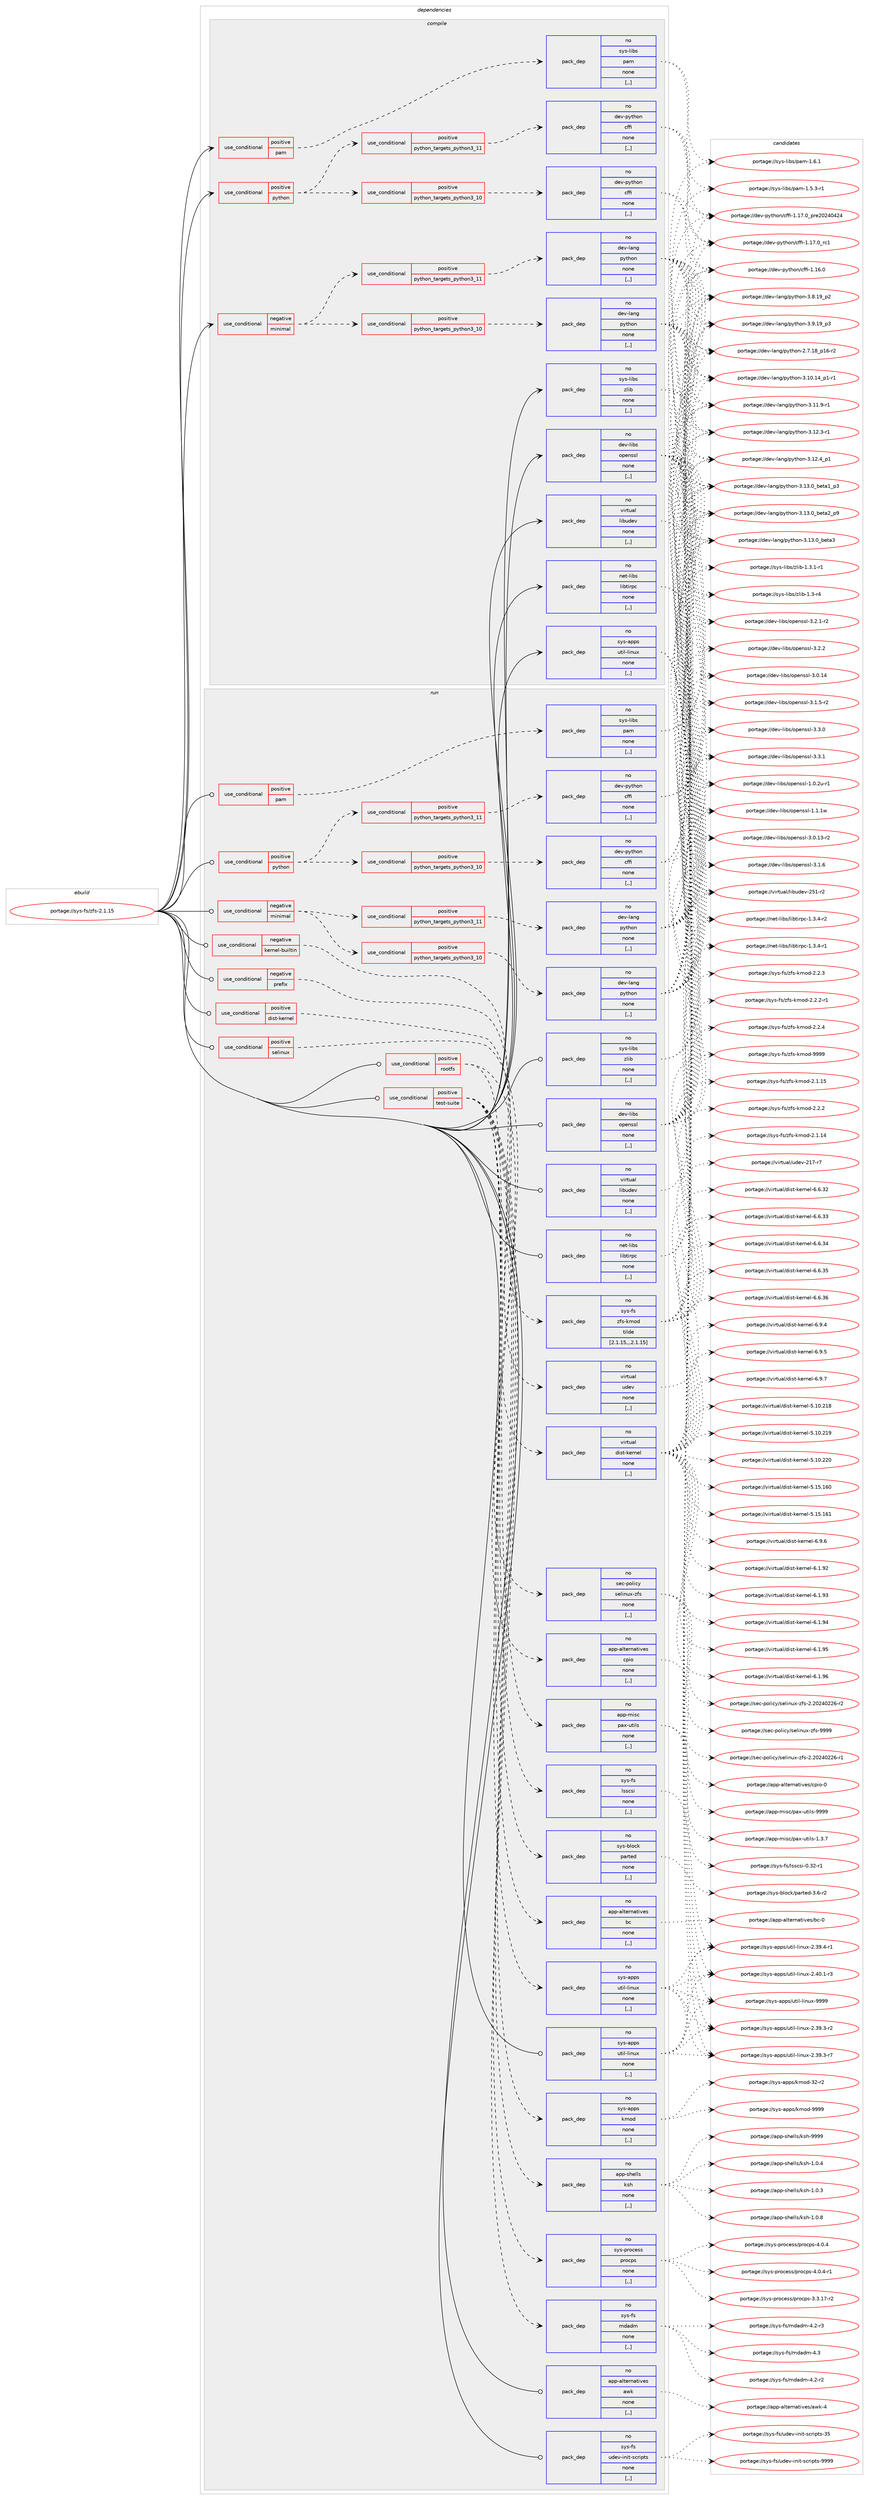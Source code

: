 digraph prolog {

# *************
# Graph options
# *************

newrank=true;
concentrate=true;
compound=true;
graph [rankdir=LR,fontname=Helvetica,fontsize=10,ranksep=1.5];#, ranksep=2.5, nodesep=0.2];
edge  [arrowhead=vee];
node  [fontname=Helvetica,fontsize=10];

# **********
# The ebuild
# **********

subgraph cluster_leftcol {
color=gray;
rank=same;
label=<<i>ebuild</i>>;
id [label="portage://sys-fs/zfs-2.1.15", color=red, width=4, href="../sys-fs/zfs-2.1.15.svg"];
}

# ****************
# The dependencies
# ****************

subgraph cluster_midcol {
color=gray;
label=<<i>dependencies</i>>;
subgraph cluster_compile {
fillcolor="#eeeeee";
style=filled;
label=<<i>compile</i>>;
subgraph cond113817 {
dependency427679 [label=<<TABLE BORDER="0" CELLBORDER="1" CELLSPACING="0" CELLPADDING="4"><TR><TD ROWSPAN="3" CELLPADDING="10">use_conditional</TD></TR><TR><TD>negative</TD></TR><TR><TD>minimal</TD></TR></TABLE>>, shape=none, color=red];
subgraph cond113818 {
dependency427680 [label=<<TABLE BORDER="0" CELLBORDER="1" CELLSPACING="0" CELLPADDING="4"><TR><TD ROWSPAN="3" CELLPADDING="10">use_conditional</TD></TR><TR><TD>positive</TD></TR><TR><TD>python_targets_python3_10</TD></TR></TABLE>>, shape=none, color=red];
subgraph pack310962 {
dependency427681 [label=<<TABLE BORDER="0" CELLBORDER="1" CELLSPACING="0" CELLPADDING="4" WIDTH="220"><TR><TD ROWSPAN="6" CELLPADDING="30">pack_dep</TD></TR><TR><TD WIDTH="110">no</TD></TR><TR><TD>dev-lang</TD></TR><TR><TD>python</TD></TR><TR><TD>none</TD></TR><TR><TD>[,,]</TD></TR></TABLE>>, shape=none, color=blue];
}
dependency427680:e -> dependency427681:w [weight=20,style="dashed",arrowhead="vee"];
}
dependency427679:e -> dependency427680:w [weight=20,style="dashed",arrowhead="vee"];
subgraph cond113819 {
dependency427682 [label=<<TABLE BORDER="0" CELLBORDER="1" CELLSPACING="0" CELLPADDING="4"><TR><TD ROWSPAN="3" CELLPADDING="10">use_conditional</TD></TR><TR><TD>positive</TD></TR><TR><TD>python_targets_python3_11</TD></TR></TABLE>>, shape=none, color=red];
subgraph pack310963 {
dependency427683 [label=<<TABLE BORDER="0" CELLBORDER="1" CELLSPACING="0" CELLPADDING="4" WIDTH="220"><TR><TD ROWSPAN="6" CELLPADDING="30">pack_dep</TD></TR><TR><TD WIDTH="110">no</TD></TR><TR><TD>dev-lang</TD></TR><TR><TD>python</TD></TR><TR><TD>none</TD></TR><TR><TD>[,,]</TD></TR></TABLE>>, shape=none, color=blue];
}
dependency427682:e -> dependency427683:w [weight=20,style="dashed",arrowhead="vee"];
}
dependency427679:e -> dependency427682:w [weight=20,style="dashed",arrowhead="vee"];
}
id:e -> dependency427679:w [weight=20,style="solid",arrowhead="vee"];
subgraph cond113820 {
dependency427684 [label=<<TABLE BORDER="0" CELLBORDER="1" CELLSPACING="0" CELLPADDING="4"><TR><TD ROWSPAN="3" CELLPADDING="10">use_conditional</TD></TR><TR><TD>positive</TD></TR><TR><TD>pam</TD></TR></TABLE>>, shape=none, color=red];
subgraph pack310964 {
dependency427685 [label=<<TABLE BORDER="0" CELLBORDER="1" CELLSPACING="0" CELLPADDING="4" WIDTH="220"><TR><TD ROWSPAN="6" CELLPADDING="30">pack_dep</TD></TR><TR><TD WIDTH="110">no</TD></TR><TR><TD>sys-libs</TD></TR><TR><TD>pam</TD></TR><TR><TD>none</TD></TR><TR><TD>[,,]</TD></TR></TABLE>>, shape=none, color=blue];
}
dependency427684:e -> dependency427685:w [weight=20,style="dashed",arrowhead="vee"];
}
id:e -> dependency427684:w [weight=20,style="solid",arrowhead="vee"];
subgraph cond113821 {
dependency427686 [label=<<TABLE BORDER="0" CELLBORDER="1" CELLSPACING="0" CELLPADDING="4"><TR><TD ROWSPAN="3" CELLPADDING="10">use_conditional</TD></TR><TR><TD>positive</TD></TR><TR><TD>python</TD></TR></TABLE>>, shape=none, color=red];
subgraph cond113822 {
dependency427687 [label=<<TABLE BORDER="0" CELLBORDER="1" CELLSPACING="0" CELLPADDING="4"><TR><TD ROWSPAN="3" CELLPADDING="10">use_conditional</TD></TR><TR><TD>positive</TD></TR><TR><TD>python_targets_python3_10</TD></TR></TABLE>>, shape=none, color=red];
subgraph pack310965 {
dependency427688 [label=<<TABLE BORDER="0" CELLBORDER="1" CELLSPACING="0" CELLPADDING="4" WIDTH="220"><TR><TD ROWSPAN="6" CELLPADDING="30">pack_dep</TD></TR><TR><TD WIDTH="110">no</TD></TR><TR><TD>dev-python</TD></TR><TR><TD>cffi</TD></TR><TR><TD>none</TD></TR><TR><TD>[,,]</TD></TR></TABLE>>, shape=none, color=blue];
}
dependency427687:e -> dependency427688:w [weight=20,style="dashed",arrowhead="vee"];
}
dependency427686:e -> dependency427687:w [weight=20,style="dashed",arrowhead="vee"];
subgraph cond113823 {
dependency427689 [label=<<TABLE BORDER="0" CELLBORDER="1" CELLSPACING="0" CELLPADDING="4"><TR><TD ROWSPAN="3" CELLPADDING="10">use_conditional</TD></TR><TR><TD>positive</TD></TR><TR><TD>python_targets_python3_11</TD></TR></TABLE>>, shape=none, color=red];
subgraph pack310966 {
dependency427690 [label=<<TABLE BORDER="0" CELLBORDER="1" CELLSPACING="0" CELLPADDING="4" WIDTH="220"><TR><TD ROWSPAN="6" CELLPADDING="30">pack_dep</TD></TR><TR><TD WIDTH="110">no</TD></TR><TR><TD>dev-python</TD></TR><TR><TD>cffi</TD></TR><TR><TD>none</TD></TR><TR><TD>[,,]</TD></TR></TABLE>>, shape=none, color=blue];
}
dependency427689:e -> dependency427690:w [weight=20,style="dashed",arrowhead="vee"];
}
dependency427686:e -> dependency427689:w [weight=20,style="dashed",arrowhead="vee"];
}
id:e -> dependency427686:w [weight=20,style="solid",arrowhead="vee"];
subgraph pack310967 {
dependency427691 [label=<<TABLE BORDER="0" CELLBORDER="1" CELLSPACING="0" CELLPADDING="4" WIDTH="220"><TR><TD ROWSPAN="6" CELLPADDING="30">pack_dep</TD></TR><TR><TD WIDTH="110">no</TD></TR><TR><TD>dev-libs</TD></TR><TR><TD>openssl</TD></TR><TR><TD>none</TD></TR><TR><TD>[,,]</TD></TR></TABLE>>, shape=none, color=blue];
}
id:e -> dependency427691:w [weight=20,style="solid",arrowhead="vee"];
subgraph pack310968 {
dependency427692 [label=<<TABLE BORDER="0" CELLBORDER="1" CELLSPACING="0" CELLPADDING="4" WIDTH="220"><TR><TD ROWSPAN="6" CELLPADDING="30">pack_dep</TD></TR><TR><TD WIDTH="110">no</TD></TR><TR><TD>net-libs</TD></TR><TR><TD>libtirpc</TD></TR><TR><TD>none</TD></TR><TR><TD>[,,]</TD></TR></TABLE>>, shape=none, color=blue];
}
id:e -> dependency427692:w [weight=20,style="solid",arrowhead="vee"];
subgraph pack310969 {
dependency427693 [label=<<TABLE BORDER="0" CELLBORDER="1" CELLSPACING="0" CELLPADDING="4" WIDTH="220"><TR><TD ROWSPAN="6" CELLPADDING="30">pack_dep</TD></TR><TR><TD WIDTH="110">no</TD></TR><TR><TD>sys-apps</TD></TR><TR><TD>util-linux</TD></TR><TR><TD>none</TD></TR><TR><TD>[,,]</TD></TR></TABLE>>, shape=none, color=blue];
}
id:e -> dependency427693:w [weight=20,style="solid",arrowhead="vee"];
subgraph pack310970 {
dependency427694 [label=<<TABLE BORDER="0" CELLBORDER="1" CELLSPACING="0" CELLPADDING="4" WIDTH="220"><TR><TD ROWSPAN="6" CELLPADDING="30">pack_dep</TD></TR><TR><TD WIDTH="110">no</TD></TR><TR><TD>sys-libs</TD></TR><TR><TD>zlib</TD></TR><TR><TD>none</TD></TR><TR><TD>[,,]</TD></TR></TABLE>>, shape=none, color=blue];
}
id:e -> dependency427694:w [weight=20,style="solid",arrowhead="vee"];
subgraph pack310971 {
dependency427695 [label=<<TABLE BORDER="0" CELLBORDER="1" CELLSPACING="0" CELLPADDING="4" WIDTH="220"><TR><TD ROWSPAN="6" CELLPADDING="30">pack_dep</TD></TR><TR><TD WIDTH="110">no</TD></TR><TR><TD>virtual</TD></TR><TR><TD>libudev</TD></TR><TR><TD>none</TD></TR><TR><TD>[,,]</TD></TR></TABLE>>, shape=none, color=blue];
}
id:e -> dependency427695:w [weight=20,style="solid",arrowhead="vee"];
}
subgraph cluster_compileandrun {
fillcolor="#eeeeee";
style=filled;
label=<<i>compile and run</i>>;
}
subgraph cluster_run {
fillcolor="#eeeeee";
style=filled;
label=<<i>run</i>>;
subgraph cond113824 {
dependency427696 [label=<<TABLE BORDER="0" CELLBORDER="1" CELLSPACING="0" CELLPADDING="4"><TR><TD ROWSPAN="3" CELLPADDING="10">use_conditional</TD></TR><TR><TD>negative</TD></TR><TR><TD>kernel-builtin</TD></TR></TABLE>>, shape=none, color=red];
subgraph pack310972 {
dependency427697 [label=<<TABLE BORDER="0" CELLBORDER="1" CELLSPACING="0" CELLPADDING="4" WIDTH="220"><TR><TD ROWSPAN="6" CELLPADDING="30">pack_dep</TD></TR><TR><TD WIDTH="110">no</TD></TR><TR><TD>sys-fs</TD></TR><TR><TD>zfs-kmod</TD></TR><TR><TD>tilde</TD></TR><TR><TD>[2.1.15,,,2.1.15]</TD></TR></TABLE>>, shape=none, color=blue];
}
dependency427696:e -> dependency427697:w [weight=20,style="dashed",arrowhead="vee"];
}
id:e -> dependency427696:w [weight=20,style="solid",arrowhead="odot"];
subgraph cond113825 {
dependency427698 [label=<<TABLE BORDER="0" CELLBORDER="1" CELLSPACING="0" CELLPADDING="4"><TR><TD ROWSPAN="3" CELLPADDING="10">use_conditional</TD></TR><TR><TD>negative</TD></TR><TR><TD>minimal</TD></TR></TABLE>>, shape=none, color=red];
subgraph cond113826 {
dependency427699 [label=<<TABLE BORDER="0" CELLBORDER="1" CELLSPACING="0" CELLPADDING="4"><TR><TD ROWSPAN="3" CELLPADDING="10">use_conditional</TD></TR><TR><TD>positive</TD></TR><TR><TD>python_targets_python3_10</TD></TR></TABLE>>, shape=none, color=red];
subgraph pack310973 {
dependency427700 [label=<<TABLE BORDER="0" CELLBORDER="1" CELLSPACING="0" CELLPADDING="4" WIDTH="220"><TR><TD ROWSPAN="6" CELLPADDING="30">pack_dep</TD></TR><TR><TD WIDTH="110">no</TD></TR><TR><TD>dev-lang</TD></TR><TR><TD>python</TD></TR><TR><TD>none</TD></TR><TR><TD>[,,]</TD></TR></TABLE>>, shape=none, color=blue];
}
dependency427699:e -> dependency427700:w [weight=20,style="dashed",arrowhead="vee"];
}
dependency427698:e -> dependency427699:w [weight=20,style="dashed",arrowhead="vee"];
subgraph cond113827 {
dependency427701 [label=<<TABLE BORDER="0" CELLBORDER="1" CELLSPACING="0" CELLPADDING="4"><TR><TD ROWSPAN="3" CELLPADDING="10">use_conditional</TD></TR><TR><TD>positive</TD></TR><TR><TD>python_targets_python3_11</TD></TR></TABLE>>, shape=none, color=red];
subgraph pack310974 {
dependency427702 [label=<<TABLE BORDER="0" CELLBORDER="1" CELLSPACING="0" CELLPADDING="4" WIDTH="220"><TR><TD ROWSPAN="6" CELLPADDING="30">pack_dep</TD></TR><TR><TD WIDTH="110">no</TD></TR><TR><TD>dev-lang</TD></TR><TR><TD>python</TD></TR><TR><TD>none</TD></TR><TR><TD>[,,]</TD></TR></TABLE>>, shape=none, color=blue];
}
dependency427701:e -> dependency427702:w [weight=20,style="dashed",arrowhead="vee"];
}
dependency427698:e -> dependency427701:w [weight=20,style="dashed",arrowhead="vee"];
}
id:e -> dependency427698:w [weight=20,style="solid",arrowhead="odot"];
subgraph cond113828 {
dependency427703 [label=<<TABLE BORDER="0" CELLBORDER="1" CELLSPACING="0" CELLPADDING="4"><TR><TD ROWSPAN="3" CELLPADDING="10">use_conditional</TD></TR><TR><TD>negative</TD></TR><TR><TD>prefix</TD></TR></TABLE>>, shape=none, color=red];
subgraph pack310975 {
dependency427704 [label=<<TABLE BORDER="0" CELLBORDER="1" CELLSPACING="0" CELLPADDING="4" WIDTH="220"><TR><TD ROWSPAN="6" CELLPADDING="30">pack_dep</TD></TR><TR><TD WIDTH="110">no</TD></TR><TR><TD>virtual</TD></TR><TR><TD>udev</TD></TR><TR><TD>none</TD></TR><TR><TD>[,,]</TD></TR></TABLE>>, shape=none, color=blue];
}
dependency427703:e -> dependency427704:w [weight=20,style="dashed",arrowhead="vee"];
}
id:e -> dependency427703:w [weight=20,style="solid",arrowhead="odot"];
subgraph cond113829 {
dependency427705 [label=<<TABLE BORDER="0" CELLBORDER="1" CELLSPACING="0" CELLPADDING="4"><TR><TD ROWSPAN="3" CELLPADDING="10">use_conditional</TD></TR><TR><TD>positive</TD></TR><TR><TD>dist-kernel</TD></TR></TABLE>>, shape=none, color=red];
subgraph pack310976 {
dependency427706 [label=<<TABLE BORDER="0" CELLBORDER="1" CELLSPACING="0" CELLPADDING="4" WIDTH="220"><TR><TD ROWSPAN="6" CELLPADDING="30">pack_dep</TD></TR><TR><TD WIDTH="110">no</TD></TR><TR><TD>virtual</TD></TR><TR><TD>dist-kernel</TD></TR><TR><TD>none</TD></TR><TR><TD>[,,]</TD></TR></TABLE>>, shape=none, color=blue];
}
dependency427705:e -> dependency427706:w [weight=20,style="dashed",arrowhead="vee"];
}
id:e -> dependency427705:w [weight=20,style="solid",arrowhead="odot"];
subgraph cond113830 {
dependency427707 [label=<<TABLE BORDER="0" CELLBORDER="1" CELLSPACING="0" CELLPADDING="4"><TR><TD ROWSPAN="3" CELLPADDING="10">use_conditional</TD></TR><TR><TD>positive</TD></TR><TR><TD>pam</TD></TR></TABLE>>, shape=none, color=red];
subgraph pack310977 {
dependency427708 [label=<<TABLE BORDER="0" CELLBORDER="1" CELLSPACING="0" CELLPADDING="4" WIDTH="220"><TR><TD ROWSPAN="6" CELLPADDING="30">pack_dep</TD></TR><TR><TD WIDTH="110">no</TD></TR><TR><TD>sys-libs</TD></TR><TR><TD>pam</TD></TR><TR><TD>none</TD></TR><TR><TD>[,,]</TD></TR></TABLE>>, shape=none, color=blue];
}
dependency427707:e -> dependency427708:w [weight=20,style="dashed",arrowhead="vee"];
}
id:e -> dependency427707:w [weight=20,style="solid",arrowhead="odot"];
subgraph cond113831 {
dependency427709 [label=<<TABLE BORDER="0" CELLBORDER="1" CELLSPACING="0" CELLPADDING="4"><TR><TD ROWSPAN="3" CELLPADDING="10">use_conditional</TD></TR><TR><TD>positive</TD></TR><TR><TD>python</TD></TR></TABLE>>, shape=none, color=red];
subgraph cond113832 {
dependency427710 [label=<<TABLE BORDER="0" CELLBORDER="1" CELLSPACING="0" CELLPADDING="4"><TR><TD ROWSPAN="3" CELLPADDING="10">use_conditional</TD></TR><TR><TD>positive</TD></TR><TR><TD>python_targets_python3_10</TD></TR></TABLE>>, shape=none, color=red];
subgraph pack310978 {
dependency427711 [label=<<TABLE BORDER="0" CELLBORDER="1" CELLSPACING="0" CELLPADDING="4" WIDTH="220"><TR><TD ROWSPAN="6" CELLPADDING="30">pack_dep</TD></TR><TR><TD WIDTH="110">no</TD></TR><TR><TD>dev-python</TD></TR><TR><TD>cffi</TD></TR><TR><TD>none</TD></TR><TR><TD>[,,]</TD></TR></TABLE>>, shape=none, color=blue];
}
dependency427710:e -> dependency427711:w [weight=20,style="dashed",arrowhead="vee"];
}
dependency427709:e -> dependency427710:w [weight=20,style="dashed",arrowhead="vee"];
subgraph cond113833 {
dependency427712 [label=<<TABLE BORDER="0" CELLBORDER="1" CELLSPACING="0" CELLPADDING="4"><TR><TD ROWSPAN="3" CELLPADDING="10">use_conditional</TD></TR><TR><TD>positive</TD></TR><TR><TD>python_targets_python3_11</TD></TR></TABLE>>, shape=none, color=red];
subgraph pack310979 {
dependency427713 [label=<<TABLE BORDER="0" CELLBORDER="1" CELLSPACING="0" CELLPADDING="4" WIDTH="220"><TR><TD ROWSPAN="6" CELLPADDING="30">pack_dep</TD></TR><TR><TD WIDTH="110">no</TD></TR><TR><TD>dev-python</TD></TR><TR><TD>cffi</TD></TR><TR><TD>none</TD></TR><TR><TD>[,,]</TD></TR></TABLE>>, shape=none, color=blue];
}
dependency427712:e -> dependency427713:w [weight=20,style="dashed",arrowhead="vee"];
}
dependency427709:e -> dependency427712:w [weight=20,style="dashed",arrowhead="vee"];
}
id:e -> dependency427709:w [weight=20,style="solid",arrowhead="odot"];
subgraph cond113834 {
dependency427714 [label=<<TABLE BORDER="0" CELLBORDER="1" CELLSPACING="0" CELLPADDING="4"><TR><TD ROWSPAN="3" CELLPADDING="10">use_conditional</TD></TR><TR><TD>positive</TD></TR><TR><TD>rootfs</TD></TR></TABLE>>, shape=none, color=red];
subgraph pack310980 {
dependency427715 [label=<<TABLE BORDER="0" CELLBORDER="1" CELLSPACING="0" CELLPADDING="4" WIDTH="220"><TR><TD ROWSPAN="6" CELLPADDING="30">pack_dep</TD></TR><TR><TD WIDTH="110">no</TD></TR><TR><TD>app-alternatives</TD></TR><TR><TD>cpio</TD></TR><TR><TD>none</TD></TR><TR><TD>[,,]</TD></TR></TABLE>>, shape=none, color=blue];
}
dependency427714:e -> dependency427715:w [weight=20,style="dashed",arrowhead="vee"];
subgraph pack310981 {
dependency427716 [label=<<TABLE BORDER="0" CELLBORDER="1" CELLSPACING="0" CELLPADDING="4" WIDTH="220"><TR><TD ROWSPAN="6" CELLPADDING="30">pack_dep</TD></TR><TR><TD WIDTH="110">no</TD></TR><TR><TD>app-misc</TD></TR><TR><TD>pax-utils</TD></TR><TR><TD>none</TD></TR><TR><TD>[,,]</TD></TR></TABLE>>, shape=none, color=blue];
}
dependency427714:e -> dependency427716:w [weight=20,style="dashed",arrowhead="vee"];
}
id:e -> dependency427714:w [weight=20,style="solid",arrowhead="odot"];
subgraph cond113835 {
dependency427717 [label=<<TABLE BORDER="0" CELLBORDER="1" CELLSPACING="0" CELLPADDING="4"><TR><TD ROWSPAN="3" CELLPADDING="10">use_conditional</TD></TR><TR><TD>positive</TD></TR><TR><TD>selinux</TD></TR></TABLE>>, shape=none, color=red];
subgraph pack310982 {
dependency427718 [label=<<TABLE BORDER="0" CELLBORDER="1" CELLSPACING="0" CELLPADDING="4" WIDTH="220"><TR><TD ROWSPAN="6" CELLPADDING="30">pack_dep</TD></TR><TR><TD WIDTH="110">no</TD></TR><TR><TD>sec-policy</TD></TR><TR><TD>selinux-zfs</TD></TR><TR><TD>none</TD></TR><TR><TD>[,,]</TD></TR></TABLE>>, shape=none, color=blue];
}
dependency427717:e -> dependency427718:w [weight=20,style="dashed",arrowhead="vee"];
}
id:e -> dependency427717:w [weight=20,style="solid",arrowhead="odot"];
subgraph cond113836 {
dependency427719 [label=<<TABLE BORDER="0" CELLBORDER="1" CELLSPACING="0" CELLPADDING="4"><TR><TD ROWSPAN="3" CELLPADDING="10">use_conditional</TD></TR><TR><TD>positive</TD></TR><TR><TD>test-suite</TD></TR></TABLE>>, shape=none, color=red];
subgraph pack310983 {
dependency427720 [label=<<TABLE BORDER="0" CELLBORDER="1" CELLSPACING="0" CELLPADDING="4" WIDTH="220"><TR><TD ROWSPAN="6" CELLPADDING="30">pack_dep</TD></TR><TR><TD WIDTH="110">no</TD></TR><TR><TD>app-shells</TD></TR><TR><TD>ksh</TD></TR><TR><TD>none</TD></TR><TR><TD>[,,]</TD></TR></TABLE>>, shape=none, color=blue];
}
dependency427719:e -> dependency427720:w [weight=20,style="dashed",arrowhead="vee"];
subgraph pack310984 {
dependency427721 [label=<<TABLE BORDER="0" CELLBORDER="1" CELLSPACING="0" CELLPADDING="4" WIDTH="220"><TR><TD ROWSPAN="6" CELLPADDING="30">pack_dep</TD></TR><TR><TD WIDTH="110">no</TD></TR><TR><TD>sys-apps</TD></TR><TR><TD>kmod</TD></TR><TR><TD>none</TD></TR><TR><TD>[,,]</TD></TR></TABLE>>, shape=none, color=blue];
}
dependency427719:e -> dependency427721:w [weight=20,style="dashed",arrowhead="vee"];
subgraph pack310985 {
dependency427722 [label=<<TABLE BORDER="0" CELLBORDER="1" CELLSPACING="0" CELLPADDING="4" WIDTH="220"><TR><TD ROWSPAN="6" CELLPADDING="30">pack_dep</TD></TR><TR><TD WIDTH="110">no</TD></TR><TR><TD>sys-apps</TD></TR><TR><TD>util-linux</TD></TR><TR><TD>none</TD></TR><TR><TD>[,,]</TD></TR></TABLE>>, shape=none, color=blue];
}
dependency427719:e -> dependency427722:w [weight=20,style="dashed",arrowhead="vee"];
subgraph pack310986 {
dependency427723 [label=<<TABLE BORDER="0" CELLBORDER="1" CELLSPACING="0" CELLPADDING="4" WIDTH="220"><TR><TD ROWSPAN="6" CELLPADDING="30">pack_dep</TD></TR><TR><TD WIDTH="110">no</TD></TR><TR><TD>app-alternatives</TD></TR><TR><TD>bc</TD></TR><TR><TD>none</TD></TR><TR><TD>[,,]</TD></TR></TABLE>>, shape=none, color=blue];
}
dependency427719:e -> dependency427723:w [weight=20,style="dashed",arrowhead="vee"];
subgraph pack310987 {
dependency427724 [label=<<TABLE BORDER="0" CELLBORDER="1" CELLSPACING="0" CELLPADDING="4" WIDTH="220"><TR><TD ROWSPAN="6" CELLPADDING="30">pack_dep</TD></TR><TR><TD WIDTH="110">no</TD></TR><TR><TD>sys-block</TD></TR><TR><TD>parted</TD></TR><TR><TD>none</TD></TR><TR><TD>[,,]</TD></TR></TABLE>>, shape=none, color=blue];
}
dependency427719:e -> dependency427724:w [weight=20,style="dashed",arrowhead="vee"];
subgraph pack310988 {
dependency427725 [label=<<TABLE BORDER="0" CELLBORDER="1" CELLSPACING="0" CELLPADDING="4" WIDTH="220"><TR><TD ROWSPAN="6" CELLPADDING="30">pack_dep</TD></TR><TR><TD WIDTH="110">no</TD></TR><TR><TD>sys-fs</TD></TR><TR><TD>lsscsi</TD></TR><TR><TD>none</TD></TR><TR><TD>[,,]</TD></TR></TABLE>>, shape=none, color=blue];
}
dependency427719:e -> dependency427725:w [weight=20,style="dashed",arrowhead="vee"];
subgraph pack310989 {
dependency427726 [label=<<TABLE BORDER="0" CELLBORDER="1" CELLSPACING="0" CELLPADDING="4" WIDTH="220"><TR><TD ROWSPAN="6" CELLPADDING="30">pack_dep</TD></TR><TR><TD WIDTH="110">no</TD></TR><TR><TD>sys-fs</TD></TR><TR><TD>mdadm</TD></TR><TR><TD>none</TD></TR><TR><TD>[,,]</TD></TR></TABLE>>, shape=none, color=blue];
}
dependency427719:e -> dependency427726:w [weight=20,style="dashed",arrowhead="vee"];
subgraph pack310990 {
dependency427727 [label=<<TABLE BORDER="0" CELLBORDER="1" CELLSPACING="0" CELLPADDING="4" WIDTH="220"><TR><TD ROWSPAN="6" CELLPADDING="30">pack_dep</TD></TR><TR><TD WIDTH="110">no</TD></TR><TR><TD>sys-process</TD></TR><TR><TD>procps</TD></TR><TR><TD>none</TD></TR><TR><TD>[,,]</TD></TR></TABLE>>, shape=none, color=blue];
}
dependency427719:e -> dependency427727:w [weight=20,style="dashed",arrowhead="vee"];
}
id:e -> dependency427719:w [weight=20,style="solid",arrowhead="odot"];
subgraph pack310991 {
dependency427728 [label=<<TABLE BORDER="0" CELLBORDER="1" CELLSPACING="0" CELLPADDING="4" WIDTH="220"><TR><TD ROWSPAN="6" CELLPADDING="30">pack_dep</TD></TR><TR><TD WIDTH="110">no</TD></TR><TR><TD>app-alternatives</TD></TR><TR><TD>awk</TD></TR><TR><TD>none</TD></TR><TR><TD>[,,]</TD></TR></TABLE>>, shape=none, color=blue];
}
id:e -> dependency427728:w [weight=20,style="solid",arrowhead="odot"];
subgraph pack310992 {
dependency427729 [label=<<TABLE BORDER="0" CELLBORDER="1" CELLSPACING="0" CELLPADDING="4" WIDTH="220"><TR><TD ROWSPAN="6" CELLPADDING="30">pack_dep</TD></TR><TR><TD WIDTH="110">no</TD></TR><TR><TD>dev-libs</TD></TR><TR><TD>openssl</TD></TR><TR><TD>none</TD></TR><TR><TD>[,,]</TD></TR></TABLE>>, shape=none, color=blue];
}
id:e -> dependency427729:w [weight=20,style="solid",arrowhead="odot"];
subgraph pack310993 {
dependency427730 [label=<<TABLE BORDER="0" CELLBORDER="1" CELLSPACING="0" CELLPADDING="4" WIDTH="220"><TR><TD ROWSPAN="6" CELLPADDING="30">pack_dep</TD></TR><TR><TD WIDTH="110">no</TD></TR><TR><TD>net-libs</TD></TR><TR><TD>libtirpc</TD></TR><TR><TD>none</TD></TR><TR><TD>[,,]</TD></TR></TABLE>>, shape=none, color=blue];
}
id:e -> dependency427730:w [weight=20,style="solid",arrowhead="odot"];
subgraph pack310994 {
dependency427731 [label=<<TABLE BORDER="0" CELLBORDER="1" CELLSPACING="0" CELLPADDING="4" WIDTH="220"><TR><TD ROWSPAN="6" CELLPADDING="30">pack_dep</TD></TR><TR><TD WIDTH="110">no</TD></TR><TR><TD>sys-apps</TD></TR><TR><TD>util-linux</TD></TR><TR><TD>none</TD></TR><TR><TD>[,,]</TD></TR></TABLE>>, shape=none, color=blue];
}
id:e -> dependency427731:w [weight=20,style="solid",arrowhead="odot"];
subgraph pack310995 {
dependency427732 [label=<<TABLE BORDER="0" CELLBORDER="1" CELLSPACING="0" CELLPADDING="4" WIDTH="220"><TR><TD ROWSPAN="6" CELLPADDING="30">pack_dep</TD></TR><TR><TD WIDTH="110">no</TD></TR><TR><TD>sys-fs</TD></TR><TR><TD>udev-init-scripts</TD></TR><TR><TD>none</TD></TR><TR><TD>[,,]</TD></TR></TABLE>>, shape=none, color=blue];
}
id:e -> dependency427732:w [weight=20,style="solid",arrowhead="odot"];
subgraph pack310996 {
dependency427733 [label=<<TABLE BORDER="0" CELLBORDER="1" CELLSPACING="0" CELLPADDING="4" WIDTH="220"><TR><TD ROWSPAN="6" CELLPADDING="30">pack_dep</TD></TR><TR><TD WIDTH="110">no</TD></TR><TR><TD>sys-libs</TD></TR><TR><TD>zlib</TD></TR><TR><TD>none</TD></TR><TR><TD>[,,]</TD></TR></TABLE>>, shape=none, color=blue];
}
id:e -> dependency427733:w [weight=20,style="solid",arrowhead="odot"];
subgraph pack310997 {
dependency427734 [label=<<TABLE BORDER="0" CELLBORDER="1" CELLSPACING="0" CELLPADDING="4" WIDTH="220"><TR><TD ROWSPAN="6" CELLPADDING="30">pack_dep</TD></TR><TR><TD WIDTH="110">no</TD></TR><TR><TD>virtual</TD></TR><TR><TD>libudev</TD></TR><TR><TD>none</TD></TR><TR><TD>[,,]</TD></TR></TABLE>>, shape=none, color=blue];
}
id:e -> dependency427734:w [weight=20,style="solid",arrowhead="odot"];
}
}

# **************
# The candidates
# **************

subgraph cluster_choices {
rank=same;
color=gray;
label=<<i>candidates</i>>;

subgraph choice310962 {
color=black;
nodesep=1;
choice100101118451089711010347112121116104111110455046554649569511249544511450 [label="portage://dev-lang/python-2.7.18_p16-r2", color=red, width=4,href="../dev-lang/python-2.7.18_p16-r2.svg"];
choice100101118451089711010347112121116104111110455146494846495295112494511449 [label="portage://dev-lang/python-3.10.14_p1-r1", color=red, width=4,href="../dev-lang/python-3.10.14_p1-r1.svg"];
choice100101118451089711010347112121116104111110455146494946574511449 [label="portage://dev-lang/python-3.11.9-r1", color=red, width=4,href="../dev-lang/python-3.11.9-r1.svg"];
choice100101118451089711010347112121116104111110455146495046514511449 [label="portage://dev-lang/python-3.12.3-r1", color=red, width=4,href="../dev-lang/python-3.12.3-r1.svg"];
choice100101118451089711010347112121116104111110455146495046529511249 [label="portage://dev-lang/python-3.12.4_p1", color=red, width=4,href="../dev-lang/python-3.12.4_p1.svg"];
choice10010111845108971101034711212111610411111045514649514648959810111697499511251 [label="portage://dev-lang/python-3.13.0_beta1_p3", color=red, width=4,href="../dev-lang/python-3.13.0_beta1_p3.svg"];
choice10010111845108971101034711212111610411111045514649514648959810111697509511257 [label="portage://dev-lang/python-3.13.0_beta2_p9", color=red, width=4,href="../dev-lang/python-3.13.0_beta2_p9.svg"];
choice1001011184510897110103471121211161041111104551464951464895981011169751 [label="portage://dev-lang/python-3.13.0_beta3", color=red, width=4,href="../dev-lang/python-3.13.0_beta3.svg"];
choice100101118451089711010347112121116104111110455146564649579511250 [label="portage://dev-lang/python-3.8.19_p2", color=red, width=4,href="../dev-lang/python-3.8.19_p2.svg"];
choice100101118451089711010347112121116104111110455146574649579511251 [label="portage://dev-lang/python-3.9.19_p3", color=red, width=4,href="../dev-lang/python-3.9.19_p3.svg"];
dependency427681:e -> choice100101118451089711010347112121116104111110455046554649569511249544511450:w [style=dotted,weight="100"];
dependency427681:e -> choice100101118451089711010347112121116104111110455146494846495295112494511449:w [style=dotted,weight="100"];
dependency427681:e -> choice100101118451089711010347112121116104111110455146494946574511449:w [style=dotted,weight="100"];
dependency427681:e -> choice100101118451089711010347112121116104111110455146495046514511449:w [style=dotted,weight="100"];
dependency427681:e -> choice100101118451089711010347112121116104111110455146495046529511249:w [style=dotted,weight="100"];
dependency427681:e -> choice10010111845108971101034711212111610411111045514649514648959810111697499511251:w [style=dotted,weight="100"];
dependency427681:e -> choice10010111845108971101034711212111610411111045514649514648959810111697509511257:w [style=dotted,weight="100"];
dependency427681:e -> choice1001011184510897110103471121211161041111104551464951464895981011169751:w [style=dotted,weight="100"];
dependency427681:e -> choice100101118451089711010347112121116104111110455146564649579511250:w [style=dotted,weight="100"];
dependency427681:e -> choice100101118451089711010347112121116104111110455146574649579511251:w [style=dotted,weight="100"];
}
subgraph choice310963 {
color=black;
nodesep=1;
choice100101118451089711010347112121116104111110455046554649569511249544511450 [label="portage://dev-lang/python-2.7.18_p16-r2", color=red, width=4,href="../dev-lang/python-2.7.18_p16-r2.svg"];
choice100101118451089711010347112121116104111110455146494846495295112494511449 [label="portage://dev-lang/python-3.10.14_p1-r1", color=red, width=4,href="../dev-lang/python-3.10.14_p1-r1.svg"];
choice100101118451089711010347112121116104111110455146494946574511449 [label="portage://dev-lang/python-3.11.9-r1", color=red, width=4,href="../dev-lang/python-3.11.9-r1.svg"];
choice100101118451089711010347112121116104111110455146495046514511449 [label="portage://dev-lang/python-3.12.3-r1", color=red, width=4,href="../dev-lang/python-3.12.3-r1.svg"];
choice100101118451089711010347112121116104111110455146495046529511249 [label="portage://dev-lang/python-3.12.4_p1", color=red, width=4,href="../dev-lang/python-3.12.4_p1.svg"];
choice10010111845108971101034711212111610411111045514649514648959810111697499511251 [label="portage://dev-lang/python-3.13.0_beta1_p3", color=red, width=4,href="../dev-lang/python-3.13.0_beta1_p3.svg"];
choice10010111845108971101034711212111610411111045514649514648959810111697509511257 [label="portage://dev-lang/python-3.13.0_beta2_p9", color=red, width=4,href="../dev-lang/python-3.13.0_beta2_p9.svg"];
choice1001011184510897110103471121211161041111104551464951464895981011169751 [label="portage://dev-lang/python-3.13.0_beta3", color=red, width=4,href="../dev-lang/python-3.13.0_beta3.svg"];
choice100101118451089711010347112121116104111110455146564649579511250 [label="portage://dev-lang/python-3.8.19_p2", color=red, width=4,href="../dev-lang/python-3.8.19_p2.svg"];
choice100101118451089711010347112121116104111110455146574649579511251 [label="portage://dev-lang/python-3.9.19_p3", color=red, width=4,href="../dev-lang/python-3.9.19_p3.svg"];
dependency427683:e -> choice100101118451089711010347112121116104111110455046554649569511249544511450:w [style=dotted,weight="100"];
dependency427683:e -> choice100101118451089711010347112121116104111110455146494846495295112494511449:w [style=dotted,weight="100"];
dependency427683:e -> choice100101118451089711010347112121116104111110455146494946574511449:w [style=dotted,weight="100"];
dependency427683:e -> choice100101118451089711010347112121116104111110455146495046514511449:w [style=dotted,weight="100"];
dependency427683:e -> choice100101118451089711010347112121116104111110455146495046529511249:w [style=dotted,weight="100"];
dependency427683:e -> choice10010111845108971101034711212111610411111045514649514648959810111697499511251:w [style=dotted,weight="100"];
dependency427683:e -> choice10010111845108971101034711212111610411111045514649514648959810111697509511257:w [style=dotted,weight="100"];
dependency427683:e -> choice1001011184510897110103471121211161041111104551464951464895981011169751:w [style=dotted,weight="100"];
dependency427683:e -> choice100101118451089711010347112121116104111110455146564649579511250:w [style=dotted,weight="100"];
dependency427683:e -> choice100101118451089711010347112121116104111110455146574649579511251:w [style=dotted,weight="100"];
}
subgraph choice310964 {
color=black;
nodesep=1;
choice115121115451081059811547112971094549465346514511449 [label="portage://sys-libs/pam-1.5.3-r1", color=red, width=4,href="../sys-libs/pam-1.5.3-r1.svg"];
choice11512111545108105981154711297109454946544649 [label="portage://sys-libs/pam-1.6.1", color=red, width=4,href="../sys-libs/pam-1.6.1.svg"];
dependency427685:e -> choice115121115451081059811547112971094549465346514511449:w [style=dotted,weight="100"];
dependency427685:e -> choice11512111545108105981154711297109454946544649:w [style=dotted,weight="100"];
}
subgraph choice310965 {
color=black;
nodesep=1;
choice10010111845112121116104111110479910210210545494649544648 [label="portage://dev-python/cffi-1.16.0", color=red, width=4,href="../dev-python/cffi-1.16.0.svg"];
choice10010111845112121116104111110479910210210545494649554648951121141015048505248525052 [label="portage://dev-python/cffi-1.17.0_pre20240424", color=red, width=4,href="../dev-python/cffi-1.17.0_pre20240424.svg"];
choice10010111845112121116104111110479910210210545494649554648951149949 [label="portage://dev-python/cffi-1.17.0_rc1", color=red, width=4,href="../dev-python/cffi-1.17.0_rc1.svg"];
dependency427688:e -> choice10010111845112121116104111110479910210210545494649544648:w [style=dotted,weight="100"];
dependency427688:e -> choice10010111845112121116104111110479910210210545494649554648951121141015048505248525052:w [style=dotted,weight="100"];
dependency427688:e -> choice10010111845112121116104111110479910210210545494649554648951149949:w [style=dotted,weight="100"];
}
subgraph choice310966 {
color=black;
nodesep=1;
choice10010111845112121116104111110479910210210545494649544648 [label="portage://dev-python/cffi-1.16.0", color=red, width=4,href="../dev-python/cffi-1.16.0.svg"];
choice10010111845112121116104111110479910210210545494649554648951121141015048505248525052 [label="portage://dev-python/cffi-1.17.0_pre20240424", color=red, width=4,href="../dev-python/cffi-1.17.0_pre20240424.svg"];
choice10010111845112121116104111110479910210210545494649554648951149949 [label="portage://dev-python/cffi-1.17.0_rc1", color=red, width=4,href="../dev-python/cffi-1.17.0_rc1.svg"];
dependency427690:e -> choice10010111845112121116104111110479910210210545494649544648:w [style=dotted,weight="100"];
dependency427690:e -> choice10010111845112121116104111110479910210210545494649554648951121141015048505248525052:w [style=dotted,weight="100"];
dependency427690:e -> choice10010111845112121116104111110479910210210545494649554648951149949:w [style=dotted,weight="100"];
}
subgraph choice310967 {
color=black;
nodesep=1;
choice1001011184510810598115471111121011101151151084549464846501174511449 [label="portage://dev-libs/openssl-1.0.2u-r1", color=red, width=4,href="../dev-libs/openssl-1.0.2u-r1.svg"];
choice100101118451081059811547111112101110115115108454946494649119 [label="portage://dev-libs/openssl-1.1.1w", color=red, width=4,href="../dev-libs/openssl-1.1.1w.svg"];
choice100101118451081059811547111112101110115115108455146484649514511450 [label="portage://dev-libs/openssl-3.0.13-r2", color=red, width=4,href="../dev-libs/openssl-3.0.13-r2.svg"];
choice10010111845108105981154711111210111011511510845514648464952 [label="portage://dev-libs/openssl-3.0.14", color=red, width=4,href="../dev-libs/openssl-3.0.14.svg"];
choice1001011184510810598115471111121011101151151084551464946534511450 [label="portage://dev-libs/openssl-3.1.5-r2", color=red, width=4,href="../dev-libs/openssl-3.1.5-r2.svg"];
choice100101118451081059811547111112101110115115108455146494654 [label="portage://dev-libs/openssl-3.1.6", color=red, width=4,href="../dev-libs/openssl-3.1.6.svg"];
choice1001011184510810598115471111121011101151151084551465046494511450 [label="portage://dev-libs/openssl-3.2.1-r2", color=red, width=4,href="../dev-libs/openssl-3.2.1-r2.svg"];
choice100101118451081059811547111112101110115115108455146504650 [label="portage://dev-libs/openssl-3.2.2", color=red, width=4,href="../dev-libs/openssl-3.2.2.svg"];
choice100101118451081059811547111112101110115115108455146514648 [label="portage://dev-libs/openssl-3.3.0", color=red, width=4,href="../dev-libs/openssl-3.3.0.svg"];
choice100101118451081059811547111112101110115115108455146514649 [label="portage://dev-libs/openssl-3.3.1", color=red, width=4,href="../dev-libs/openssl-3.3.1.svg"];
dependency427691:e -> choice1001011184510810598115471111121011101151151084549464846501174511449:w [style=dotted,weight="100"];
dependency427691:e -> choice100101118451081059811547111112101110115115108454946494649119:w [style=dotted,weight="100"];
dependency427691:e -> choice100101118451081059811547111112101110115115108455146484649514511450:w [style=dotted,weight="100"];
dependency427691:e -> choice10010111845108105981154711111210111011511510845514648464952:w [style=dotted,weight="100"];
dependency427691:e -> choice1001011184510810598115471111121011101151151084551464946534511450:w [style=dotted,weight="100"];
dependency427691:e -> choice100101118451081059811547111112101110115115108455146494654:w [style=dotted,weight="100"];
dependency427691:e -> choice1001011184510810598115471111121011101151151084551465046494511450:w [style=dotted,weight="100"];
dependency427691:e -> choice100101118451081059811547111112101110115115108455146504650:w [style=dotted,weight="100"];
dependency427691:e -> choice100101118451081059811547111112101110115115108455146514648:w [style=dotted,weight="100"];
dependency427691:e -> choice100101118451081059811547111112101110115115108455146514649:w [style=dotted,weight="100"];
}
subgraph choice310968 {
color=black;
nodesep=1;
choice11010111645108105981154710810598116105114112994549465146524511449 [label="portage://net-libs/libtirpc-1.3.4-r1", color=red, width=4,href="../net-libs/libtirpc-1.3.4-r1.svg"];
choice11010111645108105981154710810598116105114112994549465146524511450 [label="portage://net-libs/libtirpc-1.3.4-r2", color=red, width=4,href="../net-libs/libtirpc-1.3.4-r2.svg"];
dependency427692:e -> choice11010111645108105981154710810598116105114112994549465146524511449:w [style=dotted,weight="100"];
dependency427692:e -> choice11010111645108105981154710810598116105114112994549465146524511450:w [style=dotted,weight="100"];
}
subgraph choice310969 {
color=black;
nodesep=1;
choice11512111545971121121154711711610510845108105110117120455046515746514511450 [label="portage://sys-apps/util-linux-2.39.3-r2", color=red, width=4,href="../sys-apps/util-linux-2.39.3-r2.svg"];
choice11512111545971121121154711711610510845108105110117120455046515746514511455 [label="portage://sys-apps/util-linux-2.39.3-r7", color=red, width=4,href="../sys-apps/util-linux-2.39.3-r7.svg"];
choice11512111545971121121154711711610510845108105110117120455046515746524511449 [label="portage://sys-apps/util-linux-2.39.4-r1", color=red, width=4,href="../sys-apps/util-linux-2.39.4-r1.svg"];
choice11512111545971121121154711711610510845108105110117120455046524846494511451 [label="portage://sys-apps/util-linux-2.40.1-r3", color=red, width=4,href="../sys-apps/util-linux-2.40.1-r3.svg"];
choice115121115459711211211547117116105108451081051101171204557575757 [label="portage://sys-apps/util-linux-9999", color=red, width=4,href="../sys-apps/util-linux-9999.svg"];
dependency427693:e -> choice11512111545971121121154711711610510845108105110117120455046515746514511450:w [style=dotted,weight="100"];
dependency427693:e -> choice11512111545971121121154711711610510845108105110117120455046515746514511455:w [style=dotted,weight="100"];
dependency427693:e -> choice11512111545971121121154711711610510845108105110117120455046515746524511449:w [style=dotted,weight="100"];
dependency427693:e -> choice11512111545971121121154711711610510845108105110117120455046524846494511451:w [style=dotted,weight="100"];
dependency427693:e -> choice115121115459711211211547117116105108451081051101171204557575757:w [style=dotted,weight="100"];
}
subgraph choice310970 {
color=black;
nodesep=1;
choice11512111545108105981154712210810598454946514511452 [label="portage://sys-libs/zlib-1.3-r4", color=red, width=4,href="../sys-libs/zlib-1.3-r4.svg"];
choice115121115451081059811547122108105984549465146494511449 [label="portage://sys-libs/zlib-1.3.1-r1", color=red, width=4,href="../sys-libs/zlib-1.3.1-r1.svg"];
dependency427694:e -> choice11512111545108105981154712210810598454946514511452:w [style=dotted,weight="100"];
dependency427694:e -> choice115121115451081059811547122108105984549465146494511449:w [style=dotted,weight="100"];
}
subgraph choice310971 {
color=black;
nodesep=1;
choice118105114116117971084710810598117100101118455053494511450 [label="portage://virtual/libudev-251-r2", color=red, width=4,href="../virtual/libudev-251-r2.svg"];
dependency427695:e -> choice118105114116117971084710810598117100101118455053494511450:w [style=dotted,weight="100"];
}
subgraph choice310972 {
color=black;
nodesep=1;
choice11512111545102115471221021154510710911110045504649464952 [label="portage://sys-fs/zfs-kmod-2.1.14", color=red, width=4,href="../sys-fs/zfs-kmod-2.1.14.svg"];
choice11512111545102115471221021154510710911110045504649464953 [label="portage://sys-fs/zfs-kmod-2.1.15", color=red, width=4,href="../sys-fs/zfs-kmod-2.1.15.svg"];
choice115121115451021154712210211545107109111100455046504650 [label="portage://sys-fs/zfs-kmod-2.2.2", color=red, width=4,href="../sys-fs/zfs-kmod-2.2.2.svg"];
choice1151211154510211547122102115451071091111004550465046504511449 [label="portage://sys-fs/zfs-kmod-2.2.2-r1", color=red, width=4,href="../sys-fs/zfs-kmod-2.2.2-r1.svg"];
choice115121115451021154712210211545107109111100455046504651 [label="portage://sys-fs/zfs-kmod-2.2.3", color=red, width=4,href="../sys-fs/zfs-kmod-2.2.3.svg"];
choice115121115451021154712210211545107109111100455046504652 [label="portage://sys-fs/zfs-kmod-2.2.4", color=red, width=4,href="../sys-fs/zfs-kmod-2.2.4.svg"];
choice1151211154510211547122102115451071091111004557575757 [label="portage://sys-fs/zfs-kmod-9999", color=red, width=4,href="../sys-fs/zfs-kmod-9999.svg"];
dependency427697:e -> choice11512111545102115471221021154510710911110045504649464952:w [style=dotted,weight="100"];
dependency427697:e -> choice11512111545102115471221021154510710911110045504649464953:w [style=dotted,weight="100"];
dependency427697:e -> choice115121115451021154712210211545107109111100455046504650:w [style=dotted,weight="100"];
dependency427697:e -> choice1151211154510211547122102115451071091111004550465046504511449:w [style=dotted,weight="100"];
dependency427697:e -> choice115121115451021154712210211545107109111100455046504651:w [style=dotted,weight="100"];
dependency427697:e -> choice115121115451021154712210211545107109111100455046504652:w [style=dotted,weight="100"];
dependency427697:e -> choice1151211154510211547122102115451071091111004557575757:w [style=dotted,weight="100"];
}
subgraph choice310973 {
color=black;
nodesep=1;
choice100101118451089711010347112121116104111110455046554649569511249544511450 [label="portage://dev-lang/python-2.7.18_p16-r2", color=red, width=4,href="../dev-lang/python-2.7.18_p16-r2.svg"];
choice100101118451089711010347112121116104111110455146494846495295112494511449 [label="portage://dev-lang/python-3.10.14_p1-r1", color=red, width=4,href="../dev-lang/python-3.10.14_p1-r1.svg"];
choice100101118451089711010347112121116104111110455146494946574511449 [label="portage://dev-lang/python-3.11.9-r1", color=red, width=4,href="../dev-lang/python-3.11.9-r1.svg"];
choice100101118451089711010347112121116104111110455146495046514511449 [label="portage://dev-lang/python-3.12.3-r1", color=red, width=4,href="../dev-lang/python-3.12.3-r1.svg"];
choice100101118451089711010347112121116104111110455146495046529511249 [label="portage://dev-lang/python-3.12.4_p1", color=red, width=4,href="../dev-lang/python-3.12.4_p1.svg"];
choice10010111845108971101034711212111610411111045514649514648959810111697499511251 [label="portage://dev-lang/python-3.13.0_beta1_p3", color=red, width=4,href="../dev-lang/python-3.13.0_beta1_p3.svg"];
choice10010111845108971101034711212111610411111045514649514648959810111697509511257 [label="portage://dev-lang/python-3.13.0_beta2_p9", color=red, width=4,href="../dev-lang/python-3.13.0_beta2_p9.svg"];
choice1001011184510897110103471121211161041111104551464951464895981011169751 [label="portage://dev-lang/python-3.13.0_beta3", color=red, width=4,href="../dev-lang/python-3.13.0_beta3.svg"];
choice100101118451089711010347112121116104111110455146564649579511250 [label="portage://dev-lang/python-3.8.19_p2", color=red, width=4,href="../dev-lang/python-3.8.19_p2.svg"];
choice100101118451089711010347112121116104111110455146574649579511251 [label="portage://dev-lang/python-3.9.19_p3", color=red, width=4,href="../dev-lang/python-3.9.19_p3.svg"];
dependency427700:e -> choice100101118451089711010347112121116104111110455046554649569511249544511450:w [style=dotted,weight="100"];
dependency427700:e -> choice100101118451089711010347112121116104111110455146494846495295112494511449:w [style=dotted,weight="100"];
dependency427700:e -> choice100101118451089711010347112121116104111110455146494946574511449:w [style=dotted,weight="100"];
dependency427700:e -> choice100101118451089711010347112121116104111110455146495046514511449:w [style=dotted,weight="100"];
dependency427700:e -> choice100101118451089711010347112121116104111110455146495046529511249:w [style=dotted,weight="100"];
dependency427700:e -> choice10010111845108971101034711212111610411111045514649514648959810111697499511251:w [style=dotted,weight="100"];
dependency427700:e -> choice10010111845108971101034711212111610411111045514649514648959810111697509511257:w [style=dotted,weight="100"];
dependency427700:e -> choice1001011184510897110103471121211161041111104551464951464895981011169751:w [style=dotted,weight="100"];
dependency427700:e -> choice100101118451089711010347112121116104111110455146564649579511250:w [style=dotted,weight="100"];
dependency427700:e -> choice100101118451089711010347112121116104111110455146574649579511251:w [style=dotted,weight="100"];
}
subgraph choice310974 {
color=black;
nodesep=1;
choice100101118451089711010347112121116104111110455046554649569511249544511450 [label="portage://dev-lang/python-2.7.18_p16-r2", color=red, width=4,href="../dev-lang/python-2.7.18_p16-r2.svg"];
choice100101118451089711010347112121116104111110455146494846495295112494511449 [label="portage://dev-lang/python-3.10.14_p1-r1", color=red, width=4,href="../dev-lang/python-3.10.14_p1-r1.svg"];
choice100101118451089711010347112121116104111110455146494946574511449 [label="portage://dev-lang/python-3.11.9-r1", color=red, width=4,href="../dev-lang/python-3.11.9-r1.svg"];
choice100101118451089711010347112121116104111110455146495046514511449 [label="portage://dev-lang/python-3.12.3-r1", color=red, width=4,href="../dev-lang/python-3.12.3-r1.svg"];
choice100101118451089711010347112121116104111110455146495046529511249 [label="portage://dev-lang/python-3.12.4_p1", color=red, width=4,href="../dev-lang/python-3.12.4_p1.svg"];
choice10010111845108971101034711212111610411111045514649514648959810111697499511251 [label="portage://dev-lang/python-3.13.0_beta1_p3", color=red, width=4,href="../dev-lang/python-3.13.0_beta1_p3.svg"];
choice10010111845108971101034711212111610411111045514649514648959810111697509511257 [label="portage://dev-lang/python-3.13.0_beta2_p9", color=red, width=4,href="../dev-lang/python-3.13.0_beta2_p9.svg"];
choice1001011184510897110103471121211161041111104551464951464895981011169751 [label="portage://dev-lang/python-3.13.0_beta3", color=red, width=4,href="../dev-lang/python-3.13.0_beta3.svg"];
choice100101118451089711010347112121116104111110455146564649579511250 [label="portage://dev-lang/python-3.8.19_p2", color=red, width=4,href="../dev-lang/python-3.8.19_p2.svg"];
choice100101118451089711010347112121116104111110455146574649579511251 [label="portage://dev-lang/python-3.9.19_p3", color=red, width=4,href="../dev-lang/python-3.9.19_p3.svg"];
dependency427702:e -> choice100101118451089711010347112121116104111110455046554649569511249544511450:w [style=dotted,weight="100"];
dependency427702:e -> choice100101118451089711010347112121116104111110455146494846495295112494511449:w [style=dotted,weight="100"];
dependency427702:e -> choice100101118451089711010347112121116104111110455146494946574511449:w [style=dotted,weight="100"];
dependency427702:e -> choice100101118451089711010347112121116104111110455146495046514511449:w [style=dotted,weight="100"];
dependency427702:e -> choice100101118451089711010347112121116104111110455146495046529511249:w [style=dotted,weight="100"];
dependency427702:e -> choice10010111845108971101034711212111610411111045514649514648959810111697499511251:w [style=dotted,weight="100"];
dependency427702:e -> choice10010111845108971101034711212111610411111045514649514648959810111697509511257:w [style=dotted,weight="100"];
dependency427702:e -> choice1001011184510897110103471121211161041111104551464951464895981011169751:w [style=dotted,weight="100"];
dependency427702:e -> choice100101118451089711010347112121116104111110455146564649579511250:w [style=dotted,weight="100"];
dependency427702:e -> choice100101118451089711010347112121116104111110455146574649579511251:w [style=dotted,weight="100"];
}
subgraph choice310975 {
color=black;
nodesep=1;
choice1181051141161179710847117100101118455049554511455 [label="portage://virtual/udev-217-r7", color=red, width=4,href="../virtual/udev-217-r7.svg"];
dependency427704:e -> choice1181051141161179710847117100101118455049554511455:w [style=dotted,weight="100"];
}
subgraph choice310976 {
color=black;
nodesep=1;
choice118105114116117971084710010511511645107101114110101108455346494846504956 [label="portage://virtual/dist-kernel-5.10.218", color=red, width=4,href="../virtual/dist-kernel-5.10.218.svg"];
choice118105114116117971084710010511511645107101114110101108455346494846504957 [label="portage://virtual/dist-kernel-5.10.219", color=red, width=4,href="../virtual/dist-kernel-5.10.219.svg"];
choice118105114116117971084710010511511645107101114110101108455346494846505048 [label="portage://virtual/dist-kernel-5.10.220", color=red, width=4,href="../virtual/dist-kernel-5.10.220.svg"];
choice118105114116117971084710010511511645107101114110101108455346495346495448 [label="portage://virtual/dist-kernel-5.15.160", color=red, width=4,href="../virtual/dist-kernel-5.15.160.svg"];
choice118105114116117971084710010511511645107101114110101108455346495346495449 [label="portage://virtual/dist-kernel-5.15.161", color=red, width=4,href="../virtual/dist-kernel-5.15.161.svg"];
choice11810511411611797108471001051151164510710111411010110845544649465750 [label="portage://virtual/dist-kernel-6.1.92", color=red, width=4,href="../virtual/dist-kernel-6.1.92.svg"];
choice11810511411611797108471001051151164510710111411010110845544649465751 [label="portage://virtual/dist-kernel-6.1.93", color=red, width=4,href="../virtual/dist-kernel-6.1.93.svg"];
choice11810511411611797108471001051151164510710111411010110845544649465752 [label="portage://virtual/dist-kernel-6.1.94", color=red, width=4,href="../virtual/dist-kernel-6.1.94.svg"];
choice11810511411611797108471001051151164510710111411010110845544649465753 [label="portage://virtual/dist-kernel-6.1.95", color=red, width=4,href="../virtual/dist-kernel-6.1.95.svg"];
choice11810511411611797108471001051151164510710111411010110845544649465754 [label="portage://virtual/dist-kernel-6.1.96", color=red, width=4,href="../virtual/dist-kernel-6.1.96.svg"];
choice11810511411611797108471001051151164510710111411010110845544654465150 [label="portage://virtual/dist-kernel-6.6.32", color=red, width=4,href="../virtual/dist-kernel-6.6.32.svg"];
choice11810511411611797108471001051151164510710111411010110845544654465151 [label="portage://virtual/dist-kernel-6.6.33", color=red, width=4,href="../virtual/dist-kernel-6.6.33.svg"];
choice11810511411611797108471001051151164510710111411010110845544654465152 [label="portage://virtual/dist-kernel-6.6.34", color=red, width=4,href="../virtual/dist-kernel-6.6.34.svg"];
choice11810511411611797108471001051151164510710111411010110845544654465153 [label="portage://virtual/dist-kernel-6.6.35", color=red, width=4,href="../virtual/dist-kernel-6.6.35.svg"];
choice11810511411611797108471001051151164510710111411010110845544654465154 [label="portage://virtual/dist-kernel-6.6.36", color=red, width=4,href="../virtual/dist-kernel-6.6.36.svg"];
choice118105114116117971084710010511511645107101114110101108455446574652 [label="portage://virtual/dist-kernel-6.9.4", color=red, width=4,href="../virtual/dist-kernel-6.9.4.svg"];
choice118105114116117971084710010511511645107101114110101108455446574653 [label="portage://virtual/dist-kernel-6.9.5", color=red, width=4,href="../virtual/dist-kernel-6.9.5.svg"];
choice118105114116117971084710010511511645107101114110101108455446574654 [label="portage://virtual/dist-kernel-6.9.6", color=red, width=4,href="../virtual/dist-kernel-6.9.6.svg"];
choice118105114116117971084710010511511645107101114110101108455446574655 [label="portage://virtual/dist-kernel-6.9.7", color=red, width=4,href="../virtual/dist-kernel-6.9.7.svg"];
dependency427706:e -> choice118105114116117971084710010511511645107101114110101108455346494846504956:w [style=dotted,weight="100"];
dependency427706:e -> choice118105114116117971084710010511511645107101114110101108455346494846504957:w [style=dotted,weight="100"];
dependency427706:e -> choice118105114116117971084710010511511645107101114110101108455346494846505048:w [style=dotted,weight="100"];
dependency427706:e -> choice118105114116117971084710010511511645107101114110101108455346495346495448:w [style=dotted,weight="100"];
dependency427706:e -> choice118105114116117971084710010511511645107101114110101108455346495346495449:w [style=dotted,weight="100"];
dependency427706:e -> choice11810511411611797108471001051151164510710111411010110845544649465750:w [style=dotted,weight="100"];
dependency427706:e -> choice11810511411611797108471001051151164510710111411010110845544649465751:w [style=dotted,weight="100"];
dependency427706:e -> choice11810511411611797108471001051151164510710111411010110845544649465752:w [style=dotted,weight="100"];
dependency427706:e -> choice11810511411611797108471001051151164510710111411010110845544649465753:w [style=dotted,weight="100"];
dependency427706:e -> choice11810511411611797108471001051151164510710111411010110845544649465754:w [style=dotted,weight="100"];
dependency427706:e -> choice11810511411611797108471001051151164510710111411010110845544654465150:w [style=dotted,weight="100"];
dependency427706:e -> choice11810511411611797108471001051151164510710111411010110845544654465151:w [style=dotted,weight="100"];
dependency427706:e -> choice11810511411611797108471001051151164510710111411010110845544654465152:w [style=dotted,weight="100"];
dependency427706:e -> choice11810511411611797108471001051151164510710111411010110845544654465153:w [style=dotted,weight="100"];
dependency427706:e -> choice11810511411611797108471001051151164510710111411010110845544654465154:w [style=dotted,weight="100"];
dependency427706:e -> choice118105114116117971084710010511511645107101114110101108455446574652:w [style=dotted,weight="100"];
dependency427706:e -> choice118105114116117971084710010511511645107101114110101108455446574653:w [style=dotted,weight="100"];
dependency427706:e -> choice118105114116117971084710010511511645107101114110101108455446574654:w [style=dotted,weight="100"];
dependency427706:e -> choice118105114116117971084710010511511645107101114110101108455446574655:w [style=dotted,weight="100"];
}
subgraph choice310977 {
color=black;
nodesep=1;
choice115121115451081059811547112971094549465346514511449 [label="portage://sys-libs/pam-1.5.3-r1", color=red, width=4,href="../sys-libs/pam-1.5.3-r1.svg"];
choice11512111545108105981154711297109454946544649 [label="portage://sys-libs/pam-1.6.1", color=red, width=4,href="../sys-libs/pam-1.6.1.svg"];
dependency427708:e -> choice115121115451081059811547112971094549465346514511449:w [style=dotted,weight="100"];
dependency427708:e -> choice11512111545108105981154711297109454946544649:w [style=dotted,weight="100"];
}
subgraph choice310978 {
color=black;
nodesep=1;
choice10010111845112121116104111110479910210210545494649544648 [label="portage://dev-python/cffi-1.16.0", color=red, width=4,href="../dev-python/cffi-1.16.0.svg"];
choice10010111845112121116104111110479910210210545494649554648951121141015048505248525052 [label="portage://dev-python/cffi-1.17.0_pre20240424", color=red, width=4,href="../dev-python/cffi-1.17.0_pre20240424.svg"];
choice10010111845112121116104111110479910210210545494649554648951149949 [label="portage://dev-python/cffi-1.17.0_rc1", color=red, width=4,href="../dev-python/cffi-1.17.0_rc1.svg"];
dependency427711:e -> choice10010111845112121116104111110479910210210545494649544648:w [style=dotted,weight="100"];
dependency427711:e -> choice10010111845112121116104111110479910210210545494649554648951121141015048505248525052:w [style=dotted,weight="100"];
dependency427711:e -> choice10010111845112121116104111110479910210210545494649554648951149949:w [style=dotted,weight="100"];
}
subgraph choice310979 {
color=black;
nodesep=1;
choice10010111845112121116104111110479910210210545494649544648 [label="portage://dev-python/cffi-1.16.0", color=red, width=4,href="../dev-python/cffi-1.16.0.svg"];
choice10010111845112121116104111110479910210210545494649554648951121141015048505248525052 [label="portage://dev-python/cffi-1.17.0_pre20240424", color=red, width=4,href="../dev-python/cffi-1.17.0_pre20240424.svg"];
choice10010111845112121116104111110479910210210545494649554648951149949 [label="portage://dev-python/cffi-1.17.0_rc1", color=red, width=4,href="../dev-python/cffi-1.17.0_rc1.svg"];
dependency427713:e -> choice10010111845112121116104111110479910210210545494649544648:w [style=dotted,weight="100"];
dependency427713:e -> choice10010111845112121116104111110479910210210545494649554648951121141015048505248525052:w [style=dotted,weight="100"];
dependency427713:e -> choice10010111845112121116104111110479910210210545494649554648951149949:w [style=dotted,weight="100"];
}
subgraph choice310980 {
color=black;
nodesep=1;
choice9711211245971081161011141109711610511810111547991121051114548 [label="portage://app-alternatives/cpio-0", color=red, width=4,href="../app-alternatives/cpio-0.svg"];
dependency427715:e -> choice9711211245971081161011141109711610511810111547991121051114548:w [style=dotted,weight="100"];
}
subgraph choice310981 {
color=black;
nodesep=1;
choice971121124510910511599471129712045117116105108115454946514655 [label="portage://app-misc/pax-utils-1.3.7", color=red, width=4,href="../app-misc/pax-utils-1.3.7.svg"];
choice9711211245109105115994711297120451171161051081154557575757 [label="portage://app-misc/pax-utils-9999", color=red, width=4,href="../app-misc/pax-utils-9999.svg"];
dependency427716:e -> choice971121124510910511599471129712045117116105108115454946514655:w [style=dotted,weight="100"];
dependency427716:e -> choice9711211245109105115994711297120451171161051081154557575757:w [style=dotted,weight="100"];
}
subgraph choice310982 {
color=black;
nodesep=1;
choice115101994511211110810599121471151011081051101171204512210211545504650485052485050544511449 [label="portage://sec-policy/selinux-zfs-2.20240226-r1", color=red, width=4,href="../sec-policy/selinux-zfs-2.20240226-r1.svg"];
choice115101994511211110810599121471151011081051101171204512210211545504650485052485050544511450 [label="portage://sec-policy/selinux-zfs-2.20240226-r2", color=red, width=4,href="../sec-policy/selinux-zfs-2.20240226-r2.svg"];
choice11510199451121111081059912147115101108105110117120451221021154557575757 [label="portage://sec-policy/selinux-zfs-9999", color=red, width=4,href="../sec-policy/selinux-zfs-9999.svg"];
dependency427718:e -> choice115101994511211110810599121471151011081051101171204512210211545504650485052485050544511449:w [style=dotted,weight="100"];
dependency427718:e -> choice115101994511211110810599121471151011081051101171204512210211545504650485052485050544511450:w [style=dotted,weight="100"];
dependency427718:e -> choice11510199451121111081059912147115101108105110117120451221021154557575757:w [style=dotted,weight="100"];
}
subgraph choice310983 {
color=black;
nodesep=1;
choice971121124511510410110810811547107115104454946484651 [label="portage://app-shells/ksh-1.0.3", color=red, width=4,href="../app-shells/ksh-1.0.3.svg"];
choice971121124511510410110810811547107115104454946484652 [label="portage://app-shells/ksh-1.0.4", color=red, width=4,href="../app-shells/ksh-1.0.4.svg"];
choice971121124511510410110810811547107115104454946484656 [label="portage://app-shells/ksh-1.0.8", color=red, width=4,href="../app-shells/ksh-1.0.8.svg"];
choice9711211245115104101108108115471071151044557575757 [label="portage://app-shells/ksh-9999", color=red, width=4,href="../app-shells/ksh-9999.svg"];
dependency427720:e -> choice971121124511510410110810811547107115104454946484651:w [style=dotted,weight="100"];
dependency427720:e -> choice971121124511510410110810811547107115104454946484652:w [style=dotted,weight="100"];
dependency427720:e -> choice971121124511510410110810811547107115104454946484656:w [style=dotted,weight="100"];
dependency427720:e -> choice9711211245115104101108108115471071151044557575757:w [style=dotted,weight="100"];
}
subgraph choice310984 {
color=black;
nodesep=1;
choice1151211154597112112115471071091111004551504511450 [label="portage://sys-apps/kmod-32-r2", color=red, width=4,href="../sys-apps/kmod-32-r2.svg"];
choice1151211154597112112115471071091111004557575757 [label="portage://sys-apps/kmod-9999", color=red, width=4,href="../sys-apps/kmod-9999.svg"];
dependency427721:e -> choice1151211154597112112115471071091111004551504511450:w [style=dotted,weight="100"];
dependency427721:e -> choice1151211154597112112115471071091111004557575757:w [style=dotted,weight="100"];
}
subgraph choice310985 {
color=black;
nodesep=1;
choice11512111545971121121154711711610510845108105110117120455046515746514511450 [label="portage://sys-apps/util-linux-2.39.3-r2", color=red, width=4,href="../sys-apps/util-linux-2.39.3-r2.svg"];
choice11512111545971121121154711711610510845108105110117120455046515746514511455 [label="portage://sys-apps/util-linux-2.39.3-r7", color=red, width=4,href="../sys-apps/util-linux-2.39.3-r7.svg"];
choice11512111545971121121154711711610510845108105110117120455046515746524511449 [label="portage://sys-apps/util-linux-2.39.4-r1", color=red, width=4,href="../sys-apps/util-linux-2.39.4-r1.svg"];
choice11512111545971121121154711711610510845108105110117120455046524846494511451 [label="portage://sys-apps/util-linux-2.40.1-r3", color=red, width=4,href="../sys-apps/util-linux-2.40.1-r3.svg"];
choice115121115459711211211547117116105108451081051101171204557575757 [label="portage://sys-apps/util-linux-9999", color=red, width=4,href="../sys-apps/util-linux-9999.svg"];
dependency427722:e -> choice11512111545971121121154711711610510845108105110117120455046515746514511450:w [style=dotted,weight="100"];
dependency427722:e -> choice11512111545971121121154711711610510845108105110117120455046515746514511455:w [style=dotted,weight="100"];
dependency427722:e -> choice11512111545971121121154711711610510845108105110117120455046515746524511449:w [style=dotted,weight="100"];
dependency427722:e -> choice11512111545971121121154711711610510845108105110117120455046524846494511451:w [style=dotted,weight="100"];
dependency427722:e -> choice115121115459711211211547117116105108451081051101171204557575757:w [style=dotted,weight="100"];
}
subgraph choice310986 {
color=black;
nodesep=1;
choice971121124597108116101114110971161051181011154798994548 [label="portage://app-alternatives/bc-0", color=red, width=4,href="../app-alternatives/bc-0.svg"];
dependency427723:e -> choice971121124597108116101114110971161051181011154798994548:w [style=dotted,weight="100"];
}
subgraph choice310987 {
color=black;
nodesep=1;
choice1151211154598108111991074711297114116101100455146544511450 [label="portage://sys-block/parted-3.6-r2", color=red, width=4,href="../sys-block/parted-3.6-r2.svg"];
dependency427724:e -> choice1151211154598108111991074711297114116101100455146544511450:w [style=dotted,weight="100"];
}
subgraph choice310988 {
color=black;
nodesep=1;
choice11512111545102115471081151159911510545484651504511449 [label="portage://sys-fs/lsscsi-0.32-r1", color=red, width=4,href="../sys-fs/lsscsi-0.32-r1.svg"];
dependency427725:e -> choice11512111545102115471081151159911510545484651504511449:w [style=dotted,weight="100"];
}
subgraph choice310989 {
color=black;
nodesep=1;
choice115121115451021154710910097100109455246504511450 [label="portage://sys-fs/mdadm-4.2-r2", color=red, width=4,href="../sys-fs/mdadm-4.2-r2.svg"];
choice115121115451021154710910097100109455246504511451 [label="portage://sys-fs/mdadm-4.2-r3", color=red, width=4,href="../sys-fs/mdadm-4.2-r3.svg"];
choice11512111545102115471091009710010945524651 [label="portage://sys-fs/mdadm-4.3", color=red, width=4,href="../sys-fs/mdadm-4.3.svg"];
dependency427726:e -> choice115121115451021154710910097100109455246504511450:w [style=dotted,weight="100"];
dependency427726:e -> choice115121115451021154710910097100109455246504511451:w [style=dotted,weight="100"];
dependency427726:e -> choice11512111545102115471091009710010945524651:w [style=dotted,weight="100"];
}
subgraph choice310990 {
color=black;
nodesep=1;
choice11512111545112114111991011151154711211411199112115455146514649554511450 [label="portage://sys-process/procps-3.3.17-r2", color=red, width=4,href="../sys-process/procps-3.3.17-r2.svg"];
choice11512111545112114111991011151154711211411199112115455246484652 [label="portage://sys-process/procps-4.0.4", color=red, width=4,href="../sys-process/procps-4.0.4.svg"];
choice115121115451121141119910111511547112114111991121154552464846524511449 [label="portage://sys-process/procps-4.0.4-r1", color=red, width=4,href="../sys-process/procps-4.0.4-r1.svg"];
dependency427727:e -> choice11512111545112114111991011151154711211411199112115455146514649554511450:w [style=dotted,weight="100"];
dependency427727:e -> choice11512111545112114111991011151154711211411199112115455246484652:w [style=dotted,weight="100"];
dependency427727:e -> choice115121115451121141119910111511547112114111991121154552464846524511449:w [style=dotted,weight="100"];
}
subgraph choice310991 {
color=black;
nodesep=1;
choice9711211245971081161011141109711610511810111547971191074552 [label="portage://app-alternatives/awk-4", color=red, width=4,href="../app-alternatives/awk-4.svg"];
dependency427728:e -> choice9711211245971081161011141109711610511810111547971191074552:w [style=dotted,weight="100"];
}
subgraph choice310992 {
color=black;
nodesep=1;
choice1001011184510810598115471111121011101151151084549464846501174511449 [label="portage://dev-libs/openssl-1.0.2u-r1", color=red, width=4,href="../dev-libs/openssl-1.0.2u-r1.svg"];
choice100101118451081059811547111112101110115115108454946494649119 [label="portage://dev-libs/openssl-1.1.1w", color=red, width=4,href="../dev-libs/openssl-1.1.1w.svg"];
choice100101118451081059811547111112101110115115108455146484649514511450 [label="portage://dev-libs/openssl-3.0.13-r2", color=red, width=4,href="../dev-libs/openssl-3.0.13-r2.svg"];
choice10010111845108105981154711111210111011511510845514648464952 [label="portage://dev-libs/openssl-3.0.14", color=red, width=4,href="../dev-libs/openssl-3.0.14.svg"];
choice1001011184510810598115471111121011101151151084551464946534511450 [label="portage://dev-libs/openssl-3.1.5-r2", color=red, width=4,href="../dev-libs/openssl-3.1.5-r2.svg"];
choice100101118451081059811547111112101110115115108455146494654 [label="portage://dev-libs/openssl-3.1.6", color=red, width=4,href="../dev-libs/openssl-3.1.6.svg"];
choice1001011184510810598115471111121011101151151084551465046494511450 [label="portage://dev-libs/openssl-3.2.1-r2", color=red, width=4,href="../dev-libs/openssl-3.2.1-r2.svg"];
choice100101118451081059811547111112101110115115108455146504650 [label="portage://dev-libs/openssl-3.2.2", color=red, width=4,href="../dev-libs/openssl-3.2.2.svg"];
choice100101118451081059811547111112101110115115108455146514648 [label="portage://dev-libs/openssl-3.3.0", color=red, width=4,href="../dev-libs/openssl-3.3.0.svg"];
choice100101118451081059811547111112101110115115108455146514649 [label="portage://dev-libs/openssl-3.3.1", color=red, width=4,href="../dev-libs/openssl-3.3.1.svg"];
dependency427729:e -> choice1001011184510810598115471111121011101151151084549464846501174511449:w [style=dotted,weight="100"];
dependency427729:e -> choice100101118451081059811547111112101110115115108454946494649119:w [style=dotted,weight="100"];
dependency427729:e -> choice100101118451081059811547111112101110115115108455146484649514511450:w [style=dotted,weight="100"];
dependency427729:e -> choice10010111845108105981154711111210111011511510845514648464952:w [style=dotted,weight="100"];
dependency427729:e -> choice1001011184510810598115471111121011101151151084551464946534511450:w [style=dotted,weight="100"];
dependency427729:e -> choice100101118451081059811547111112101110115115108455146494654:w [style=dotted,weight="100"];
dependency427729:e -> choice1001011184510810598115471111121011101151151084551465046494511450:w [style=dotted,weight="100"];
dependency427729:e -> choice100101118451081059811547111112101110115115108455146504650:w [style=dotted,weight="100"];
dependency427729:e -> choice100101118451081059811547111112101110115115108455146514648:w [style=dotted,weight="100"];
dependency427729:e -> choice100101118451081059811547111112101110115115108455146514649:w [style=dotted,weight="100"];
}
subgraph choice310993 {
color=black;
nodesep=1;
choice11010111645108105981154710810598116105114112994549465146524511449 [label="portage://net-libs/libtirpc-1.3.4-r1", color=red, width=4,href="../net-libs/libtirpc-1.3.4-r1.svg"];
choice11010111645108105981154710810598116105114112994549465146524511450 [label="portage://net-libs/libtirpc-1.3.4-r2", color=red, width=4,href="../net-libs/libtirpc-1.3.4-r2.svg"];
dependency427730:e -> choice11010111645108105981154710810598116105114112994549465146524511449:w [style=dotted,weight="100"];
dependency427730:e -> choice11010111645108105981154710810598116105114112994549465146524511450:w [style=dotted,weight="100"];
}
subgraph choice310994 {
color=black;
nodesep=1;
choice11512111545971121121154711711610510845108105110117120455046515746514511450 [label="portage://sys-apps/util-linux-2.39.3-r2", color=red, width=4,href="../sys-apps/util-linux-2.39.3-r2.svg"];
choice11512111545971121121154711711610510845108105110117120455046515746514511455 [label="portage://sys-apps/util-linux-2.39.3-r7", color=red, width=4,href="../sys-apps/util-linux-2.39.3-r7.svg"];
choice11512111545971121121154711711610510845108105110117120455046515746524511449 [label="portage://sys-apps/util-linux-2.39.4-r1", color=red, width=4,href="../sys-apps/util-linux-2.39.4-r1.svg"];
choice11512111545971121121154711711610510845108105110117120455046524846494511451 [label="portage://sys-apps/util-linux-2.40.1-r3", color=red, width=4,href="../sys-apps/util-linux-2.40.1-r3.svg"];
choice115121115459711211211547117116105108451081051101171204557575757 [label="portage://sys-apps/util-linux-9999", color=red, width=4,href="../sys-apps/util-linux-9999.svg"];
dependency427731:e -> choice11512111545971121121154711711610510845108105110117120455046515746514511450:w [style=dotted,weight="100"];
dependency427731:e -> choice11512111545971121121154711711610510845108105110117120455046515746514511455:w [style=dotted,weight="100"];
dependency427731:e -> choice11512111545971121121154711711610510845108105110117120455046515746524511449:w [style=dotted,weight="100"];
dependency427731:e -> choice11512111545971121121154711711610510845108105110117120455046524846494511451:w [style=dotted,weight="100"];
dependency427731:e -> choice115121115459711211211547117116105108451081051101171204557575757:w [style=dotted,weight="100"];
}
subgraph choice310995 {
color=black;
nodesep=1;
choice1151211154510211547117100101118451051101051164511599114105112116115455153 [label="portage://sys-fs/udev-init-scripts-35", color=red, width=4,href="../sys-fs/udev-init-scripts-35.svg"];
choice11512111545102115471171001011184510511010511645115991141051121161154557575757 [label="portage://sys-fs/udev-init-scripts-9999", color=red, width=4,href="../sys-fs/udev-init-scripts-9999.svg"];
dependency427732:e -> choice1151211154510211547117100101118451051101051164511599114105112116115455153:w [style=dotted,weight="100"];
dependency427732:e -> choice11512111545102115471171001011184510511010511645115991141051121161154557575757:w [style=dotted,weight="100"];
}
subgraph choice310996 {
color=black;
nodesep=1;
choice11512111545108105981154712210810598454946514511452 [label="portage://sys-libs/zlib-1.3-r4", color=red, width=4,href="../sys-libs/zlib-1.3-r4.svg"];
choice115121115451081059811547122108105984549465146494511449 [label="portage://sys-libs/zlib-1.3.1-r1", color=red, width=4,href="../sys-libs/zlib-1.3.1-r1.svg"];
dependency427733:e -> choice11512111545108105981154712210810598454946514511452:w [style=dotted,weight="100"];
dependency427733:e -> choice115121115451081059811547122108105984549465146494511449:w [style=dotted,weight="100"];
}
subgraph choice310997 {
color=black;
nodesep=1;
choice118105114116117971084710810598117100101118455053494511450 [label="portage://virtual/libudev-251-r2", color=red, width=4,href="../virtual/libudev-251-r2.svg"];
dependency427734:e -> choice118105114116117971084710810598117100101118455053494511450:w [style=dotted,weight="100"];
}
}

}
